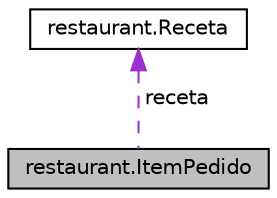 digraph "restaurant.ItemPedido"
{
 // LATEX_PDF_SIZE
  edge [fontname="Helvetica",fontsize="10",labelfontname="Helvetica",labelfontsize="10"];
  node [fontname="Helvetica",fontsize="10",shape=record];
  Node1 [label="restaurant.ItemPedido",height=0.2,width=0.4,color="black", fillcolor="grey75", style="filled", fontcolor="black",tooltip=" "];
  Node2 -> Node1 [dir="back",color="darkorchid3",fontsize="10",style="dashed",label=" receta" ,fontname="Helvetica"];
  Node2 [label="restaurant.Receta",height=0.2,width=0.4,color="black", fillcolor="white", style="filled",URL="$classrestaurant_1_1_receta.html",tooltip=" "];
}
